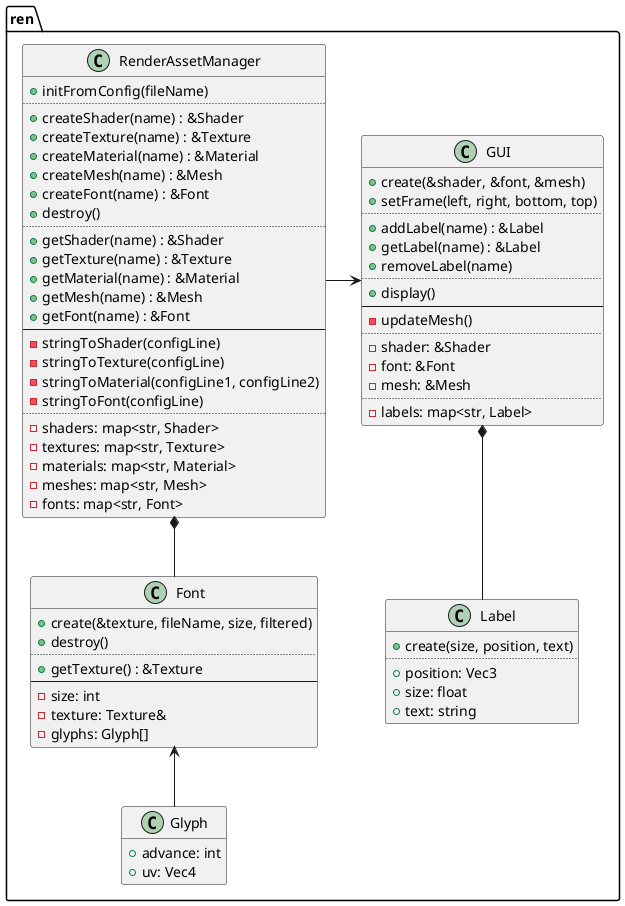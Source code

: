 @startuml
set separator ::

class ren::Glyph {
	+advance: int
	+uv: Vec4
}
hide Glyph methods

class ren::Font {
	+create(&texture, fileName, size, filtered)
	+destroy()
	..
	+getTexture() : &Texture
	--
	-size: int
	-texture: Texture&
	-glyphs: Glyph[]
}

class ren::RenderAssetManager {
	+initFromConfig(fileName)
	..
	+createShader(name) : &Shader
	+createTexture(name) : &Texture
	+createMaterial(name) : &Material
	+createMesh(name) : &Mesh
	+createFont(name) : &Font
	+destroy()
	..
	+getShader(name) : &Shader
	+getTexture(name) : &Texture
	+getMaterial(name) : &Material
	+getMesh(name) : &Mesh
	+getFont(name) : &Font
	--
	-stringToShader(configLine)
	-stringToTexture(configLine)
	-stringToMaterial(configLine1, configLine2)
	-stringToFont(configLine)
	..
	-shaders: map<str, Shader>
	-textures: map<str, Texture>
	-materials: map<str, Material>
	-meshes: map<str, Mesh>
	-fonts: map<str, Font>
}

class ren::GUI {
	+create(&shader, &font, &mesh)
	+setFrame(left, right, bottom, top)
	..
	+addLabel(name) : &Label
	+getLabel(name) : &Label
	+removeLabel(name)
	..
	+display()
	--
	-updateMesh()
	..
	-shader: &Shader
	-font: &Font
	-mesh: &Mesh
	..
	-labels: map<str, Label>
}

class ren::Label {
	+create(size, position, text)
	..
	+position: Vec3
	+size: float
	+text: string
}

Font <-- Glyph
RenderAssetManager *-down- Font

GUI <-left- RenderAssetManager
GUI *-down- Label

@enduml
